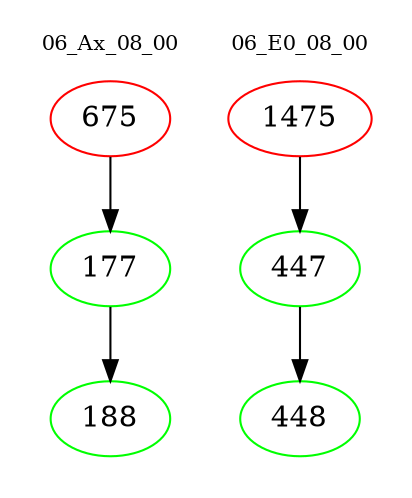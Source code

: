 digraph{
subgraph cluster_0 {
color = white
label = "06_Ax_08_00";
fontsize=10;
T0_675 [label="675", color="red"]
T0_675 -> T0_177 [color="black"]
T0_177 [label="177", color="green"]
T0_177 -> T0_188 [color="black"]
T0_188 [label="188", color="green"]
}
subgraph cluster_1 {
color = white
label = "06_E0_08_00";
fontsize=10;
T1_1475 [label="1475", color="red"]
T1_1475 -> T1_447 [color="black"]
T1_447 [label="447", color="green"]
T1_447 -> T1_448 [color="black"]
T1_448 [label="448", color="green"]
}
}
